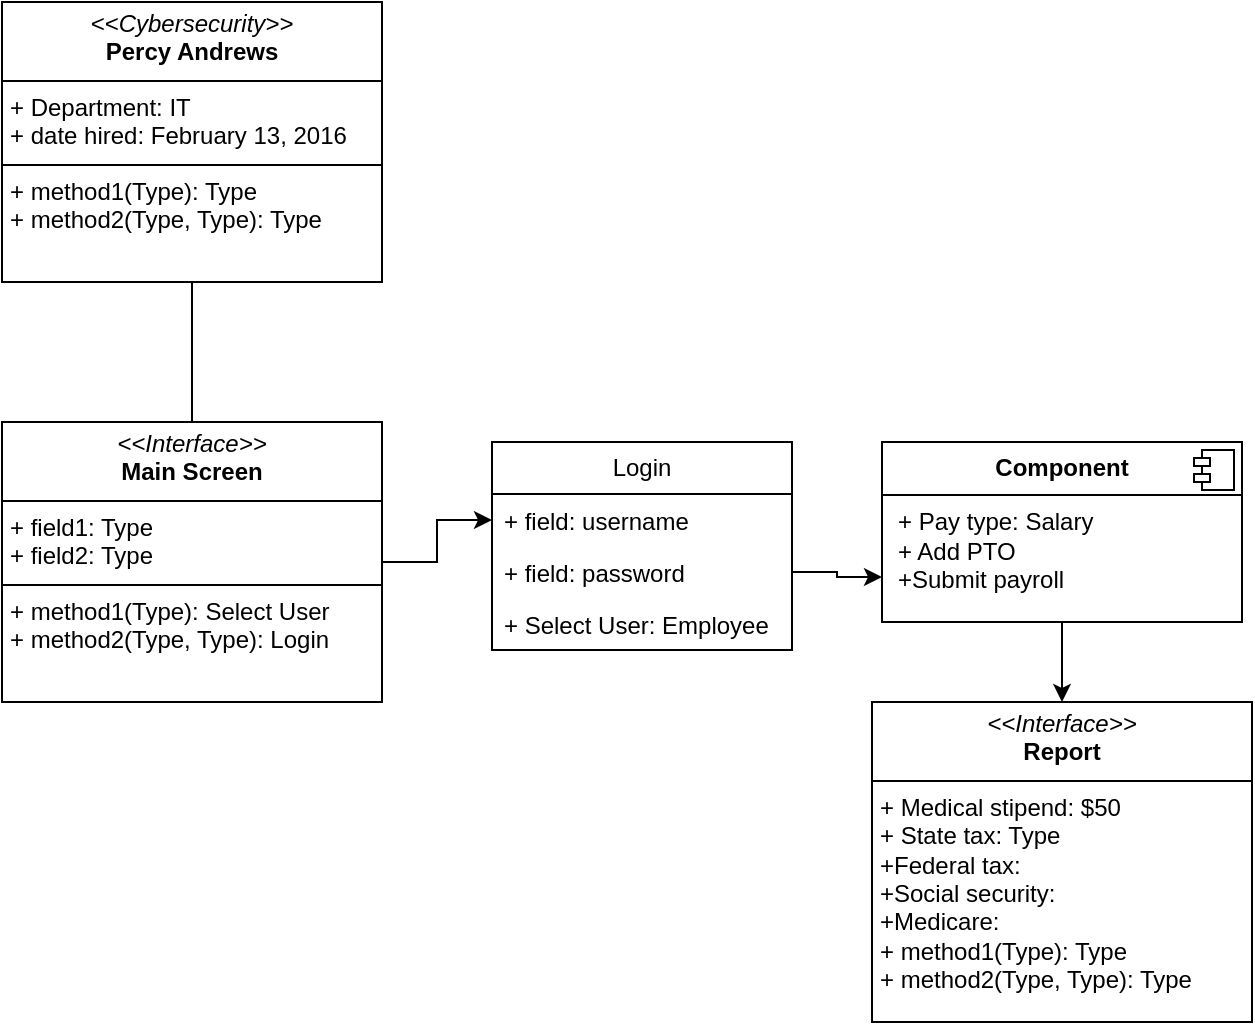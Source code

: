 <mxfile version="27.0.9">
  <diagram name="Page-1" id="6s6WnpuHvKuBgasI7tGE">
    <mxGraphModel dx="946" dy="606" grid="1" gridSize="10" guides="1" tooltips="1" connect="1" arrows="1" fold="1" page="1" pageScale="1" pageWidth="850" pageHeight="1100" math="0" shadow="0">
      <root>
        <mxCell id="0" />
        <mxCell id="1" parent="0" />
        <mxCell id="w_Ru1dJQ_vfmXHsvxWMQ-1" style="edgeStyle=orthogonalEdgeStyle;rounded=0;orthogonalLoop=1;jettySize=auto;html=1;exitX=0.5;exitY=1;exitDx=0;exitDy=0;entryX=0.5;entryY=0;entryDx=0;entryDy=0;" edge="1" parent="1" source="w_Ru1dJQ_vfmXHsvxWMQ-2">
          <mxGeometry relative="1" as="geometry">
            <mxPoint x="285" y="360" as="targetPoint" />
          </mxGeometry>
        </mxCell>
        <mxCell id="w_Ru1dJQ_vfmXHsvxWMQ-2" value="&lt;p style=&quot;margin:0px;margin-top:4px;text-align:center;&quot;&gt;&lt;i&gt;&amp;lt;&amp;lt;Cybersecurity&amp;gt;&amp;gt;&lt;/i&gt;&lt;br&gt;&lt;b&gt;Percy Andrews&lt;/b&gt;&lt;/p&gt;&lt;hr size=&quot;1&quot; style=&quot;border-style:solid;&quot;&gt;&lt;p style=&quot;margin:0px;margin-left:4px;&quot;&gt;+ Department: IT&lt;br&gt;+ date hired: February 13, 2016&lt;/p&gt;&lt;hr size=&quot;1&quot; style=&quot;border-style:solid;&quot;&gt;&lt;p style=&quot;margin:0px;margin-left:4px;&quot;&gt;+ method1(Type): Type&lt;br&gt;+ method2(Type, Type): Type&lt;/p&gt;" style="verticalAlign=top;align=left;overflow=fill;html=1;whiteSpace=wrap;" vertex="1" parent="1">
          <mxGeometry x="190" y="140" width="190" height="140" as="geometry" />
        </mxCell>
        <mxCell id="w_Ru1dJQ_vfmXHsvxWMQ-3" value="Login" style="swimlane;fontStyle=0;childLayout=stackLayout;horizontal=1;startSize=26;fillColor=none;horizontalStack=0;resizeParent=1;resizeParentMax=0;resizeLast=0;collapsible=1;marginBottom=0;whiteSpace=wrap;html=1;" vertex="1" parent="1">
          <mxGeometry x="435" y="360" width="150" height="104" as="geometry" />
        </mxCell>
        <mxCell id="w_Ru1dJQ_vfmXHsvxWMQ-4" value="+ field: username" style="text;strokeColor=none;fillColor=none;align=left;verticalAlign=top;spacingLeft=4;spacingRight=4;overflow=hidden;rotatable=0;points=[[0,0.5],[1,0.5]];portConstraint=eastwest;whiteSpace=wrap;html=1;" vertex="1" parent="w_Ru1dJQ_vfmXHsvxWMQ-3">
          <mxGeometry y="26" width="150" height="26" as="geometry" />
        </mxCell>
        <mxCell id="w_Ru1dJQ_vfmXHsvxWMQ-5" value="+ field: password" style="text;strokeColor=none;fillColor=none;align=left;verticalAlign=top;spacingLeft=4;spacingRight=4;overflow=hidden;rotatable=0;points=[[0,0.5],[1,0.5]];portConstraint=eastwest;whiteSpace=wrap;html=1;" vertex="1" parent="w_Ru1dJQ_vfmXHsvxWMQ-3">
          <mxGeometry y="52" width="150" height="26" as="geometry" />
        </mxCell>
        <mxCell id="w_Ru1dJQ_vfmXHsvxWMQ-6" value="+ Select User: Employee" style="text;strokeColor=none;fillColor=none;align=left;verticalAlign=top;spacingLeft=4;spacingRight=4;overflow=hidden;rotatable=0;points=[[0,0.5],[1,0.5]];portConstraint=eastwest;whiteSpace=wrap;html=1;" vertex="1" parent="w_Ru1dJQ_vfmXHsvxWMQ-3">
          <mxGeometry y="78" width="150" height="26" as="geometry" />
        </mxCell>
        <mxCell id="w_Ru1dJQ_vfmXHsvxWMQ-7" style="edgeStyle=orthogonalEdgeStyle;rounded=0;orthogonalLoop=1;jettySize=auto;html=1;exitX=1;exitY=0.5;exitDx=0;exitDy=0;entryX=0;entryY=0.5;entryDx=0;entryDy=0;" edge="1" parent="1" source="w_Ru1dJQ_vfmXHsvxWMQ-8" target="w_Ru1dJQ_vfmXHsvxWMQ-4">
          <mxGeometry relative="1" as="geometry" />
        </mxCell>
        <mxCell id="w_Ru1dJQ_vfmXHsvxWMQ-8" value="&lt;p style=&quot;margin:0px;margin-top:4px;text-align:center;&quot;&gt;&lt;i&gt;&amp;lt;&amp;lt;Interface&amp;gt;&amp;gt;&lt;/i&gt;&lt;br&gt;&lt;b&gt;Main Screen&lt;/b&gt;&lt;/p&gt;&lt;hr size=&quot;1&quot; style=&quot;border-style:solid;&quot;&gt;&lt;p style=&quot;margin:0px;margin-left:4px;&quot;&gt;+ field1: Type&lt;br&gt;+ field2: Type&lt;/p&gt;&lt;hr size=&quot;1&quot; style=&quot;border-style:solid;&quot;&gt;&lt;p style=&quot;margin:0px;margin-left:4px;&quot;&gt;+ method1(Type): Select User&lt;br&gt;+ method2(Type, Type): Login&lt;/p&gt;" style="verticalAlign=top;align=left;overflow=fill;html=1;whiteSpace=wrap;" vertex="1" parent="1">
          <mxGeometry x="190" y="350" width="190" height="140" as="geometry" />
        </mxCell>
        <mxCell id="w_Ru1dJQ_vfmXHsvxWMQ-9" style="edgeStyle=orthogonalEdgeStyle;rounded=0;orthogonalLoop=1;jettySize=auto;html=1;exitX=0.5;exitY=1;exitDx=0;exitDy=0;entryX=0.5;entryY=0;entryDx=0;entryDy=0;" edge="1" parent="1" source="w_Ru1dJQ_vfmXHsvxWMQ-10" target="w_Ru1dJQ_vfmXHsvxWMQ-13">
          <mxGeometry relative="1" as="geometry" />
        </mxCell>
        <mxCell id="w_Ru1dJQ_vfmXHsvxWMQ-10" value="&lt;p style=&quot;margin:0px;margin-top:6px;text-align:center;&quot;&gt;&lt;b&gt;Component&lt;/b&gt;&lt;/p&gt;&lt;hr size=&quot;1&quot; style=&quot;border-style:solid;&quot;&gt;&lt;p style=&quot;margin:0px;margin-left:8px;&quot;&gt;+ Pay type: Salary&lt;br&gt;+ Add PTO&lt;/p&gt;&lt;p style=&quot;margin:0px;margin-left:8px;&quot;&gt;+Submit payroll&lt;/p&gt;&lt;p style=&quot;margin:0px;margin-left:8px;&quot;&gt;&lt;br&gt;&lt;/p&gt;&lt;p style=&quot;margin:0px;margin-left:8px;&quot;&gt;&lt;br&gt;&lt;/p&gt;" style="align=left;overflow=fill;html=1;dropTarget=0;whiteSpace=wrap;" vertex="1" parent="1">
          <mxGeometry x="630" y="360" width="180" height="90" as="geometry" />
        </mxCell>
        <mxCell id="w_Ru1dJQ_vfmXHsvxWMQ-11" value="" style="shape=component;jettyWidth=8;jettyHeight=4;" vertex="1" parent="w_Ru1dJQ_vfmXHsvxWMQ-10">
          <mxGeometry x="1" width="20" height="20" relative="1" as="geometry">
            <mxPoint x="-24" y="4" as="offset" />
          </mxGeometry>
        </mxCell>
        <mxCell id="w_Ru1dJQ_vfmXHsvxWMQ-12" style="edgeStyle=orthogonalEdgeStyle;rounded=0;orthogonalLoop=1;jettySize=auto;html=1;exitX=1;exitY=0.5;exitDx=0;exitDy=0;entryX=0;entryY=0.75;entryDx=0;entryDy=0;" edge="1" parent="1" source="w_Ru1dJQ_vfmXHsvxWMQ-5" target="w_Ru1dJQ_vfmXHsvxWMQ-10">
          <mxGeometry relative="1" as="geometry" />
        </mxCell>
        <mxCell id="w_Ru1dJQ_vfmXHsvxWMQ-13" value="&lt;p style=&quot;margin:0px;margin-top:4px;text-align:center;&quot;&gt;&lt;i&gt;&amp;lt;&amp;lt;Interface&amp;gt;&amp;gt;&lt;/i&gt;&lt;br&gt;&lt;b&gt;Report&lt;/b&gt;&lt;/p&gt;&lt;hr size=&quot;1&quot; style=&quot;border-style:solid;&quot;&gt;&lt;p style=&quot;margin:0px;margin-left:4px;&quot;&gt;+ Medical stipend: $50&lt;br&gt;+ State tax: Type&lt;/p&gt;&lt;p style=&quot;margin:0px;margin-left:4px;&quot;&gt;+Federal tax:&amp;nbsp;&lt;/p&gt;&lt;p style=&quot;margin:0px;margin-left:4px;&quot;&gt;+Social security:&amp;nbsp;&lt;/p&gt;&lt;p style=&quot;margin:0px;margin-left:4px;&quot;&gt;+Medicare:&lt;/p&gt;&lt;p style=&quot;margin:0px;margin-left:4px;&quot;&gt;+ method1(Type): Type&lt;br&gt;+ method2(Type, Type): Type&lt;/p&gt;" style="verticalAlign=top;align=left;overflow=fill;html=1;whiteSpace=wrap;" vertex="1" parent="1">
          <mxGeometry x="625" y="490" width="190" height="160" as="geometry" />
        </mxCell>
      </root>
    </mxGraphModel>
  </diagram>
</mxfile>
